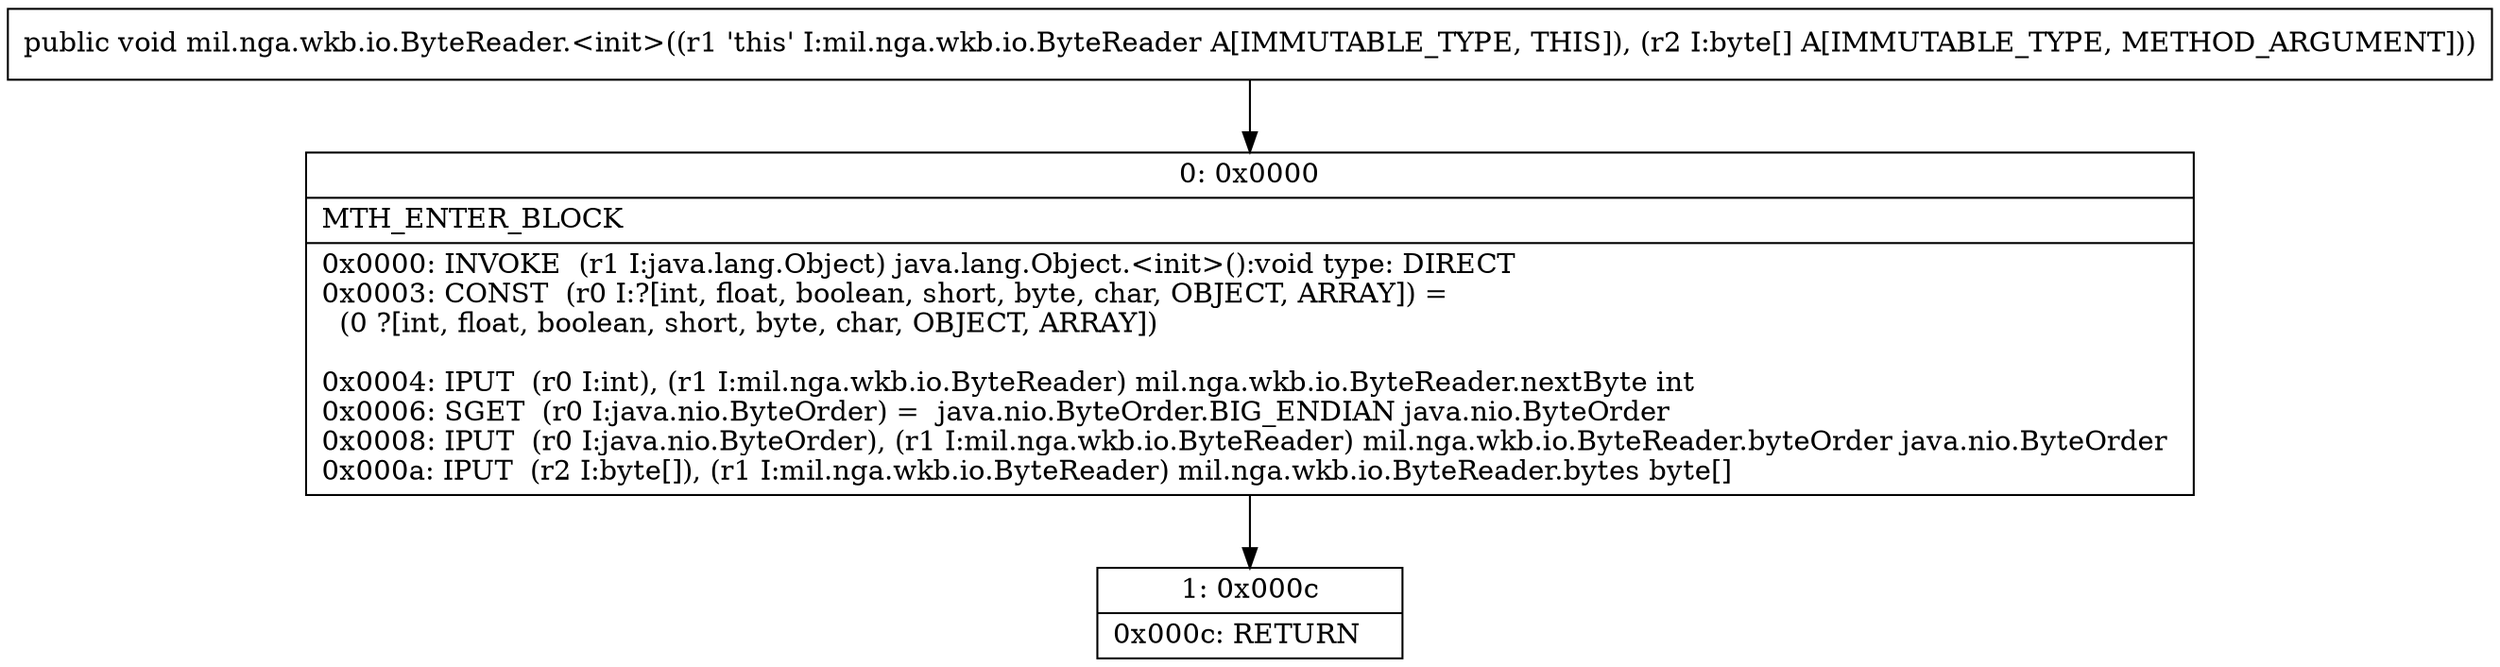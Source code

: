 digraph "CFG formil.nga.wkb.io.ByteReader.\<init\>([B)V" {
Node_0 [shape=record,label="{0\:\ 0x0000|MTH_ENTER_BLOCK\l|0x0000: INVOKE  (r1 I:java.lang.Object) java.lang.Object.\<init\>():void type: DIRECT \l0x0003: CONST  (r0 I:?[int, float, boolean, short, byte, char, OBJECT, ARRAY]) = \l  (0 ?[int, float, boolean, short, byte, char, OBJECT, ARRAY])\l \l0x0004: IPUT  (r0 I:int), (r1 I:mil.nga.wkb.io.ByteReader) mil.nga.wkb.io.ByteReader.nextByte int \l0x0006: SGET  (r0 I:java.nio.ByteOrder) =  java.nio.ByteOrder.BIG_ENDIAN java.nio.ByteOrder \l0x0008: IPUT  (r0 I:java.nio.ByteOrder), (r1 I:mil.nga.wkb.io.ByteReader) mil.nga.wkb.io.ByteReader.byteOrder java.nio.ByteOrder \l0x000a: IPUT  (r2 I:byte[]), (r1 I:mil.nga.wkb.io.ByteReader) mil.nga.wkb.io.ByteReader.bytes byte[] \l}"];
Node_1 [shape=record,label="{1\:\ 0x000c|0x000c: RETURN   \l}"];
MethodNode[shape=record,label="{public void mil.nga.wkb.io.ByteReader.\<init\>((r1 'this' I:mil.nga.wkb.io.ByteReader A[IMMUTABLE_TYPE, THIS]), (r2 I:byte[] A[IMMUTABLE_TYPE, METHOD_ARGUMENT])) }"];
MethodNode -> Node_0;
Node_0 -> Node_1;
}

